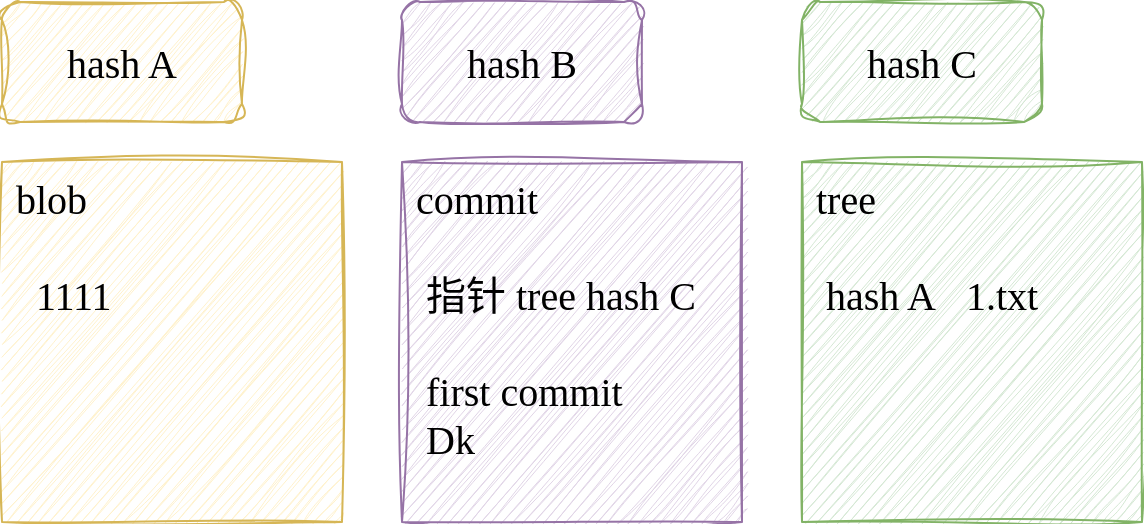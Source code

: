 <mxfile version="21.6.1" type="github">
  <diagram name="第 1 页" id="VkEW_3fHJum4j1e8iv0O">
    <mxGraphModel dx="1420" dy="825" grid="1" gridSize="10" guides="1" tooltips="1" connect="1" arrows="1" fold="1" page="1" pageScale="1" pageWidth="827" pageHeight="1169" math="0" shadow="0">
      <root>
        <mxCell id="0" />
        <mxCell id="1" parent="0" />
        <mxCell id="g1Qivy0qSHfABNk4nC-o-1" value="hash C" style="rounded=1;whiteSpace=wrap;html=1;sketch=1;hachureGap=4;jiggle=2;curveFitting=1;fontFamily=手札体-简;fontSize=20;fillColor=#d5e8d4;strokeColor=#82b366;" vertex="1" parent="1">
          <mxGeometry x="560" y="210" width="120" height="60" as="geometry" />
        </mxCell>
        <mxCell id="g1Qivy0qSHfABNk4nC-o-2" value="hash B" style="rounded=1;whiteSpace=wrap;html=1;sketch=1;hachureGap=4;jiggle=2;curveFitting=1;fontFamily=手札体-简;fontSize=20;fillColor=#e1d5e7;strokeColor=#9673a6;" vertex="1" parent="1">
          <mxGeometry x="360" y="210" width="120" height="60" as="geometry" />
        </mxCell>
        <mxCell id="g1Qivy0qSHfABNk4nC-o-3" value="&lt;div style=&quot;&quot;&gt;&lt;br&gt;&lt;/div&gt;" style="rounded=0;whiteSpace=wrap;html=1;sketch=1;hachureGap=4;jiggle=2;curveFitting=1;fontFamily=手札体-简;fontSize=20;align=left;fillColor=#d5e8d4;strokeColor=#82b366;" vertex="1" parent="1">
          <mxGeometry x="560" y="290" width="170" height="180" as="geometry" />
        </mxCell>
        <mxCell id="g1Qivy0qSHfABNk4nC-o-4" value="&lt;div style=&quot;&quot;&gt;&lt;br&gt;&lt;/div&gt;" style="rounded=0;whiteSpace=wrap;html=1;sketch=1;hachureGap=4;jiggle=2;curveFitting=1;fontFamily=手札体-简;fontSize=20;align=left;fillColor=#e1d5e7;strokeColor=#9673a6;" vertex="1" parent="1">
          <mxGeometry x="360" y="290" width="170" height="180" as="geometry" />
        </mxCell>
        <mxCell id="g1Qivy0qSHfABNk4nC-o-5" value="hash A" style="rounded=1;whiteSpace=wrap;html=1;sketch=1;hachureGap=4;jiggle=2;curveFitting=1;fontFamily=手札体-简;fontSize=20;fillColor=#fff2cc;strokeColor=#d6b656;" vertex="1" parent="1">
          <mxGeometry x="160" y="210" width="120" height="60" as="geometry" />
        </mxCell>
        <mxCell id="g1Qivy0qSHfABNk4nC-o-6" value="&lt;div style=&quot;&quot;&gt;&lt;br&gt;&lt;/div&gt;" style="rounded=0;whiteSpace=wrap;html=1;sketch=1;hachureGap=4;jiggle=2;curveFitting=1;fontFamily=手札体-简;fontSize=20;align=left;fillColor=#fff2cc;strokeColor=#d6b656;" vertex="1" parent="1">
          <mxGeometry x="160" y="290" width="170" height="180" as="geometry" />
        </mxCell>
        <mxCell id="g1Qivy0qSHfABNk4nC-o-7" value="&lt;div style=&quot;border-color: var(--border-color); font-family: 手札体-简;&quot;&gt;&amp;nbsp;blob&lt;/div&gt;&lt;div style=&quot;border-color: var(--border-color); font-family: 手札体-简;&quot;&gt;&lt;span style=&quot;border-color: var(--border-color); background-color: initial;&quot;&gt;&lt;br style=&quot;border-color: var(--border-color);&quot;&gt;&lt;/span&gt;&lt;/div&gt;&lt;div style=&quot;border-color: var(--border-color); font-family: 手札体-简;&quot;&gt;&lt;span style=&quot;background-color: initial;&quot;&gt;&amp;nbsp; &amp;nbsp;1111&lt;/span&gt;&lt;br&gt;&lt;/div&gt;" style="text;html=1;strokeColor=none;fillColor=none;align=left;verticalAlign=top;whiteSpace=wrap;rounded=0;fontSize=20;fontFamily=Architects Daughter;" vertex="1" parent="1">
          <mxGeometry x="160" y="290" width="150" height="130" as="geometry" />
        </mxCell>
        <mxCell id="g1Qivy0qSHfABNk4nC-o-8" value="&lt;div style=&quot;border-color: var(--border-color); font-family: 手札体-简;&quot;&gt;&lt;div style=&quot;border-color: var(--border-color);&quot;&gt;&amp;nbsp;commit&lt;/div&gt;&lt;div style=&quot;border-color: var(--border-color);&quot;&gt;&lt;span style=&quot;border-color: var(--border-color); background-color: initial;&quot;&gt;&lt;br style=&quot;border-color: var(--border-color);&quot;&gt;&lt;/span&gt;&lt;/div&gt;&lt;div style=&quot;border-color: var(--border-color);&quot;&gt;&amp;nbsp; 指针 tree&amp;nbsp;hash C&lt;/div&gt;&lt;div style=&quot;border-color: var(--border-color);&quot;&gt;&lt;br&gt;&lt;/div&gt;&lt;div style=&quot;border-color: var(--border-color);&quot;&gt;&amp;nbsp; first commit&lt;/div&gt;&lt;div style=&quot;border-color: var(--border-color);&quot;&gt;&amp;nbsp; Dk&lt;/div&gt;&lt;/div&gt;" style="text;html=1;strokeColor=none;fillColor=none;align=left;verticalAlign=top;whiteSpace=wrap;rounded=0;fontSize=20;fontFamily=Architects Daughter;" vertex="1" parent="1">
          <mxGeometry x="360" y="290" width="170" height="160" as="geometry" />
        </mxCell>
        <mxCell id="g1Qivy0qSHfABNk4nC-o-10" value="&lt;div style=&quot;border-color: var(--border-color); font-family: 手札体-简;&quot;&gt;&lt;div style=&quot;border-color: var(--border-color);&quot;&gt;&lt;div style=&quot;border-color: var(--border-color);&quot;&gt;&amp;nbsp;tree&lt;/div&gt;&lt;div style=&quot;border-color: var(--border-color);&quot;&gt;&lt;span style=&quot;background-color: initial;&quot;&gt;&amp;nbsp;&lt;/span&gt;&lt;br&gt;&lt;/div&gt;&lt;div style=&quot;border-color: var(--border-color);&quot;&gt;&lt;span style=&quot;border-color: var(--border-color); background-color: initial;&quot;&gt;&amp;nbsp; hash A&amp;nbsp; &amp;nbsp;1.txt&lt;/span&gt;&lt;/div&gt;&lt;/div&gt;&lt;/div&gt;" style="text;html=1;strokeColor=none;fillColor=none;align=left;verticalAlign=top;whiteSpace=wrap;rounded=0;fontSize=20;fontFamily=Architects Daughter;" vertex="1" parent="1">
          <mxGeometry x="560" y="290" width="170" height="170" as="geometry" />
        </mxCell>
      </root>
    </mxGraphModel>
  </diagram>
</mxfile>
